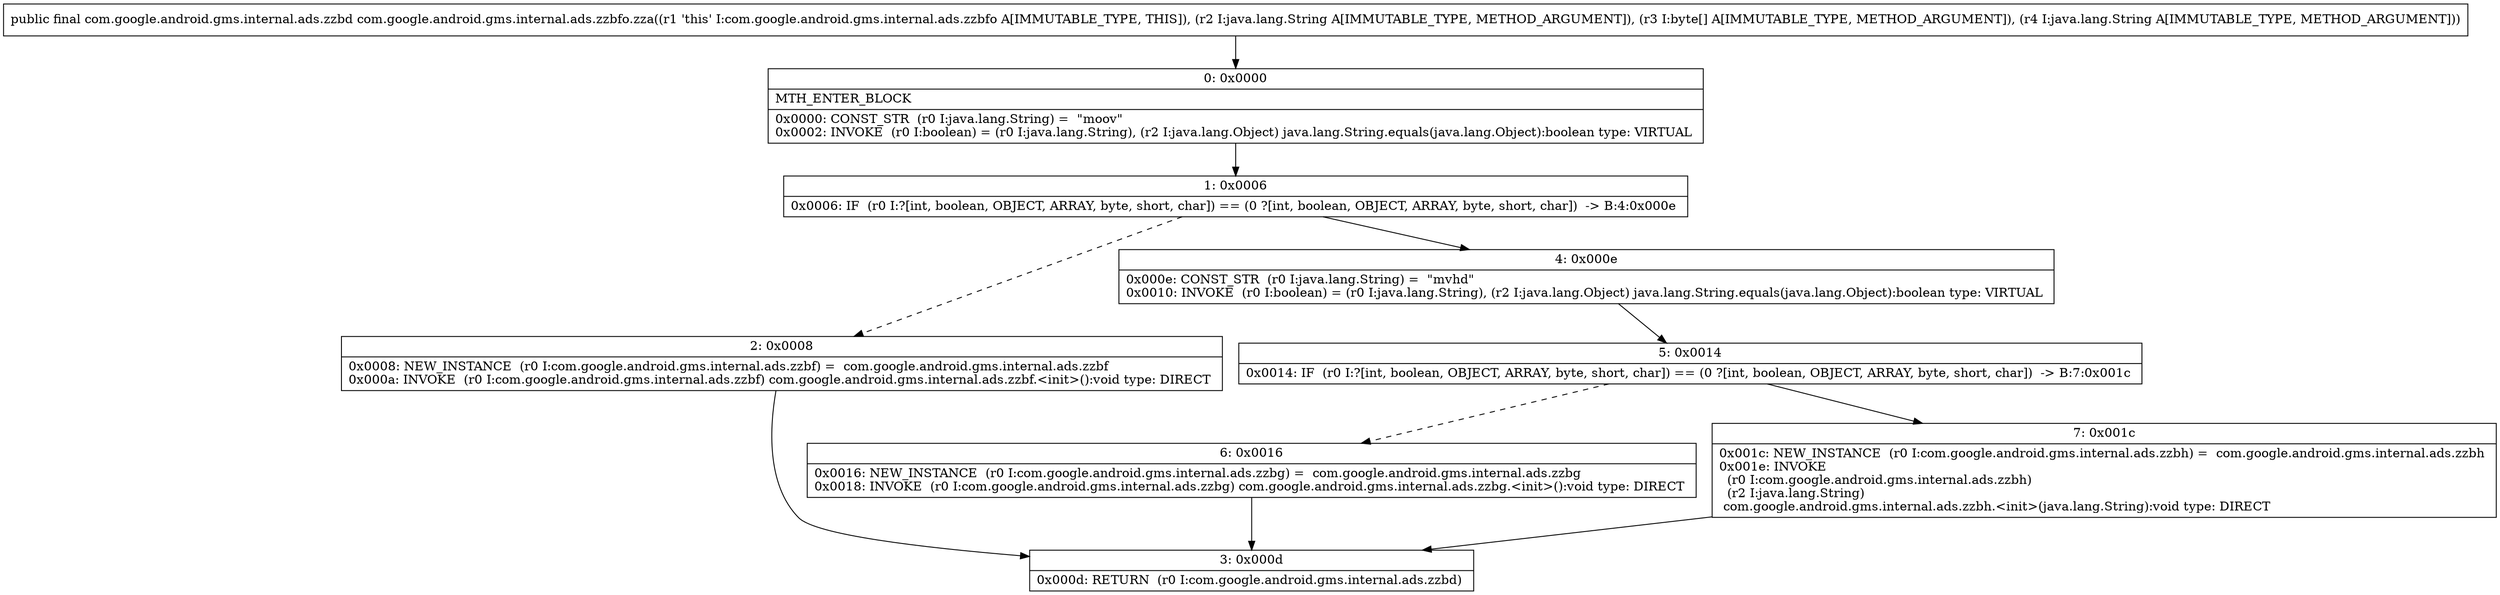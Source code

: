 digraph "CFG forcom.google.android.gms.internal.ads.zzbfo.zza(Ljava\/lang\/String;[BLjava\/lang\/String;)Lcom\/google\/android\/gms\/internal\/ads\/zzbd;" {
Node_0 [shape=record,label="{0\:\ 0x0000|MTH_ENTER_BLOCK\l|0x0000: CONST_STR  (r0 I:java.lang.String) =  \"moov\" \l0x0002: INVOKE  (r0 I:boolean) = (r0 I:java.lang.String), (r2 I:java.lang.Object) java.lang.String.equals(java.lang.Object):boolean type: VIRTUAL \l}"];
Node_1 [shape=record,label="{1\:\ 0x0006|0x0006: IF  (r0 I:?[int, boolean, OBJECT, ARRAY, byte, short, char]) == (0 ?[int, boolean, OBJECT, ARRAY, byte, short, char])  \-\> B:4:0x000e \l}"];
Node_2 [shape=record,label="{2\:\ 0x0008|0x0008: NEW_INSTANCE  (r0 I:com.google.android.gms.internal.ads.zzbf) =  com.google.android.gms.internal.ads.zzbf \l0x000a: INVOKE  (r0 I:com.google.android.gms.internal.ads.zzbf) com.google.android.gms.internal.ads.zzbf.\<init\>():void type: DIRECT \l}"];
Node_3 [shape=record,label="{3\:\ 0x000d|0x000d: RETURN  (r0 I:com.google.android.gms.internal.ads.zzbd) \l}"];
Node_4 [shape=record,label="{4\:\ 0x000e|0x000e: CONST_STR  (r0 I:java.lang.String) =  \"mvhd\" \l0x0010: INVOKE  (r0 I:boolean) = (r0 I:java.lang.String), (r2 I:java.lang.Object) java.lang.String.equals(java.lang.Object):boolean type: VIRTUAL \l}"];
Node_5 [shape=record,label="{5\:\ 0x0014|0x0014: IF  (r0 I:?[int, boolean, OBJECT, ARRAY, byte, short, char]) == (0 ?[int, boolean, OBJECT, ARRAY, byte, short, char])  \-\> B:7:0x001c \l}"];
Node_6 [shape=record,label="{6\:\ 0x0016|0x0016: NEW_INSTANCE  (r0 I:com.google.android.gms.internal.ads.zzbg) =  com.google.android.gms.internal.ads.zzbg \l0x0018: INVOKE  (r0 I:com.google.android.gms.internal.ads.zzbg) com.google.android.gms.internal.ads.zzbg.\<init\>():void type: DIRECT \l}"];
Node_7 [shape=record,label="{7\:\ 0x001c|0x001c: NEW_INSTANCE  (r0 I:com.google.android.gms.internal.ads.zzbh) =  com.google.android.gms.internal.ads.zzbh \l0x001e: INVOKE  \l  (r0 I:com.google.android.gms.internal.ads.zzbh)\l  (r2 I:java.lang.String)\l com.google.android.gms.internal.ads.zzbh.\<init\>(java.lang.String):void type: DIRECT \l}"];
MethodNode[shape=record,label="{public final com.google.android.gms.internal.ads.zzbd com.google.android.gms.internal.ads.zzbfo.zza((r1 'this' I:com.google.android.gms.internal.ads.zzbfo A[IMMUTABLE_TYPE, THIS]), (r2 I:java.lang.String A[IMMUTABLE_TYPE, METHOD_ARGUMENT]), (r3 I:byte[] A[IMMUTABLE_TYPE, METHOD_ARGUMENT]), (r4 I:java.lang.String A[IMMUTABLE_TYPE, METHOD_ARGUMENT])) }"];
MethodNode -> Node_0;
Node_0 -> Node_1;
Node_1 -> Node_2[style=dashed];
Node_1 -> Node_4;
Node_2 -> Node_3;
Node_4 -> Node_5;
Node_5 -> Node_6[style=dashed];
Node_5 -> Node_7;
Node_6 -> Node_3;
Node_7 -> Node_3;
}

